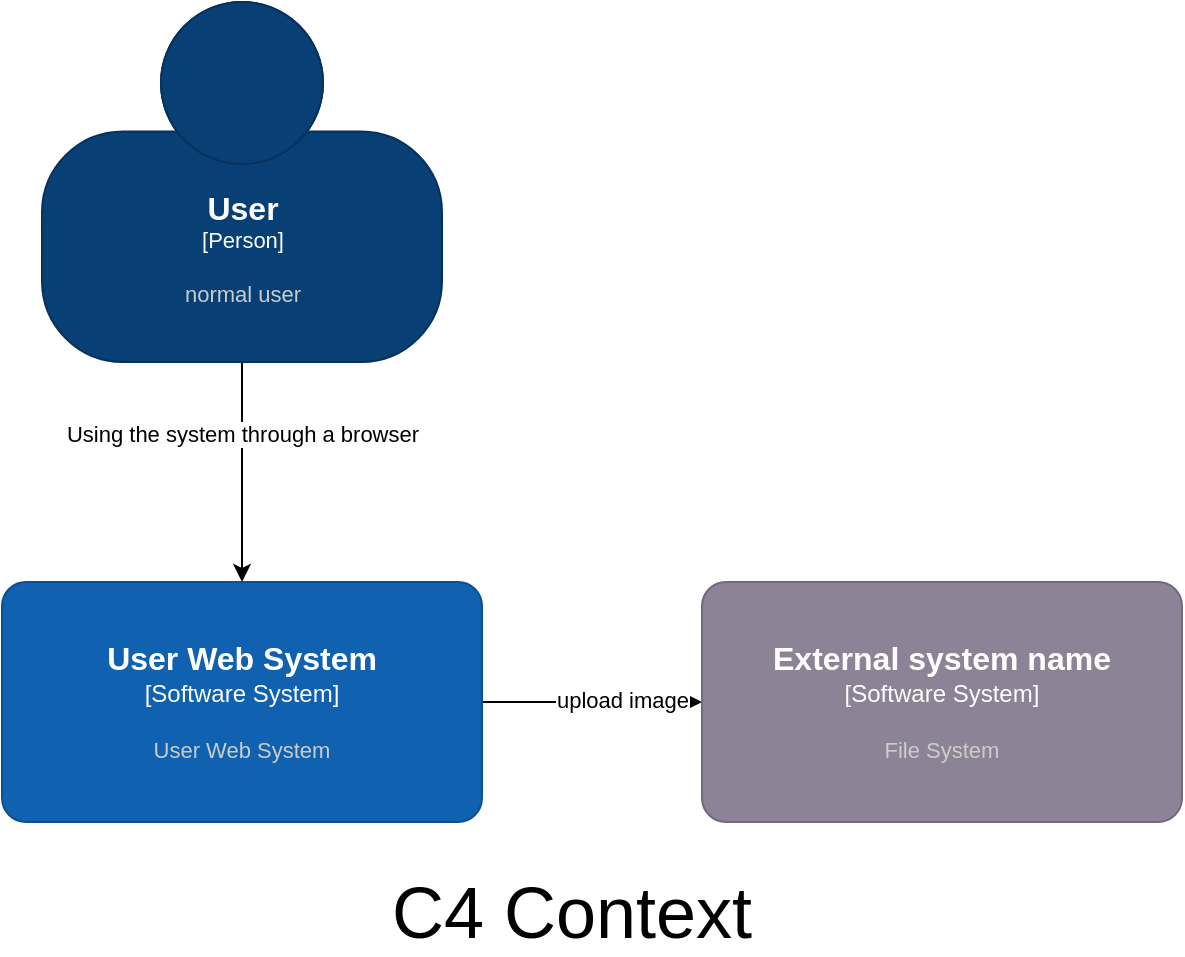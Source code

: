 <mxfile version="16.5.6" type="github">
  <diagram id="zzds6Kp185NoCfkkMVd4" name="Page-1">
    <mxGraphModel dx="1298" dy="699" grid="1" gridSize="10" guides="1" tooltips="1" connect="1" arrows="1" fold="1" page="1" pageScale="1" pageWidth="1800" pageHeight="300" math="0" shadow="0">
      <root>
        <mxCell id="0" />
        <mxCell id="1" parent="0" />
        <mxCell id="vfDE0F-g4eyqGm4I5YMs-4" style="edgeStyle=orthogonalEdgeStyle;rounded=0;orthogonalLoop=1;jettySize=auto;html=1;exitX=0.5;exitY=1;exitDx=0;exitDy=0;exitPerimeter=0;" edge="1" parent="1" source="vfDE0F-g4eyqGm4I5YMs-1" target="vfDE0F-g4eyqGm4I5YMs-2">
          <mxGeometry relative="1" as="geometry" />
        </mxCell>
        <mxCell id="vfDE0F-g4eyqGm4I5YMs-5" value="Using the system through a browser" style="edgeLabel;html=1;align=center;verticalAlign=middle;resizable=0;points=[];" vertex="1" connectable="0" parent="vfDE0F-g4eyqGm4I5YMs-4">
          <mxGeometry x="-0.345" relative="1" as="geometry">
            <mxPoint as="offset" />
          </mxGeometry>
        </mxCell>
        <object placeholders="1" c4Name="User" c4Type="Person" c4Description="normal user" label="&lt;font style=&quot;font-size: 16px&quot;&gt;&lt;b&gt;%c4Name%&lt;/b&gt;&lt;/font&gt;&lt;div&gt;[%c4Type%]&lt;/div&gt;&lt;br&gt;&lt;div&gt;&lt;font style=&quot;font-size: 11px&quot;&gt;&lt;font color=&quot;#cccccc&quot;&gt;%c4Description%&lt;/font&gt;&lt;/div&gt;" user_name="unique name" nick_name="Probably an emoji" id="vfDE0F-g4eyqGm4I5YMs-1">
          <mxCell style="html=1;fontSize=11;dashed=0;whitespace=wrap;fillColor=#083F75;strokeColor=#06315C;fontColor=#ffffff;shape=mxgraph.c4.person2;align=center;metaEdit=1;points=[[0.5,0,0],[1,0.5,0],[1,0.75,0],[0.75,1,0],[0.5,1,0],[0.25,1,0],[0,0.75,0],[0,0.5,0]];resizable=0;" vertex="1" parent="1">
            <mxGeometry x="290" y="20" width="200" height="180" as="geometry" />
          </mxCell>
        </object>
        <mxCell id="vfDE0F-g4eyqGm4I5YMs-6" style="edgeStyle=orthogonalEdgeStyle;rounded=0;orthogonalLoop=1;jettySize=auto;html=1;exitX=1;exitY=0.5;exitDx=0;exitDy=0;exitPerimeter=0;" edge="1" parent="1" source="vfDE0F-g4eyqGm4I5YMs-2" target="vfDE0F-g4eyqGm4I5YMs-3">
          <mxGeometry relative="1" as="geometry" />
        </mxCell>
        <mxCell id="vfDE0F-g4eyqGm4I5YMs-7" value="upload image" style="edgeLabel;html=1;align=center;verticalAlign=middle;resizable=0;points=[];" vertex="1" connectable="0" parent="vfDE0F-g4eyqGm4I5YMs-6">
          <mxGeometry x="0.273" y="1" relative="1" as="geometry">
            <mxPoint as="offset" />
          </mxGeometry>
        </mxCell>
        <object placeholders="1" c4Name="User Web System" c4Type="Software System" c4Description="User Web System" label="&lt;font style=&quot;font-size: 16px&quot;&gt;&lt;b&gt;%c4Name%&lt;/b&gt;&lt;/font&gt;&lt;div&gt;[%c4Type%]&lt;/div&gt;&lt;br&gt;&lt;div&gt;&lt;font style=&quot;font-size: 11px&quot;&gt;&lt;font color=&quot;#cccccc&quot;&gt;%c4Description%&lt;/font&gt;&lt;/div&gt;" id="vfDE0F-g4eyqGm4I5YMs-2">
          <mxCell style="rounded=1;whiteSpace=wrap;html=1;labelBackgroundColor=none;fillColor=#1061B0;fontColor=#ffffff;align=center;arcSize=10;strokeColor=#0D5091;metaEdit=1;resizable=0;points=[[0.25,0,0],[0.5,0,0],[0.75,0,0],[1,0.25,0],[1,0.5,0],[1,0.75,0],[0.75,1,0],[0.5,1,0],[0.25,1,0],[0,0.75,0],[0,0.5,0],[0,0.25,0]];" vertex="1" parent="1">
            <mxGeometry x="270" y="310" width="240" height="120" as="geometry" />
          </mxCell>
        </object>
        <object placeholders="1" c4Name="External system name" c4Type="Software System" c4Description="File System" label="&lt;font style=&quot;font-size: 16px&quot;&gt;&lt;b&gt;%c4Name%&lt;/b&gt;&lt;/font&gt;&lt;div&gt;[%c4Type%]&lt;/div&gt;&lt;br&gt;&lt;div&gt;&lt;font style=&quot;font-size: 11px&quot;&gt;&lt;font color=&quot;#cccccc&quot;&gt;%c4Description%&lt;/font&gt;&lt;/div&gt;" id="vfDE0F-g4eyqGm4I5YMs-3">
          <mxCell style="rounded=1;whiteSpace=wrap;html=1;labelBackgroundColor=none;fillColor=#8C8496;fontColor=#ffffff;align=center;arcSize=10;strokeColor=#736782;metaEdit=1;resizable=0;points=[[0.25,0,0],[0.5,0,0],[0.75,0,0],[1,0.25,0],[1,0.5,0],[1,0.75,0],[0.75,1,0],[0.5,1,0],[0.25,1,0],[0,0.75,0],[0,0.5,0],[0,0.25,0]];" vertex="1" parent="1">
            <mxGeometry x="620" y="310" width="240" height="120" as="geometry" />
          </mxCell>
        </object>
        <mxCell id="vfDE0F-g4eyqGm4I5YMs-8" value="&lt;font style=&quot;font-size: 36px&quot;&gt;C4 Context&lt;/font&gt;" style="text;html=1;strokeColor=none;fillColor=none;align=center;verticalAlign=middle;whiteSpace=wrap;rounded=0;" vertex="1" parent="1">
          <mxGeometry x="440" y="460" width="230" height="30" as="geometry" />
        </mxCell>
      </root>
    </mxGraphModel>
  </diagram>
</mxfile>

